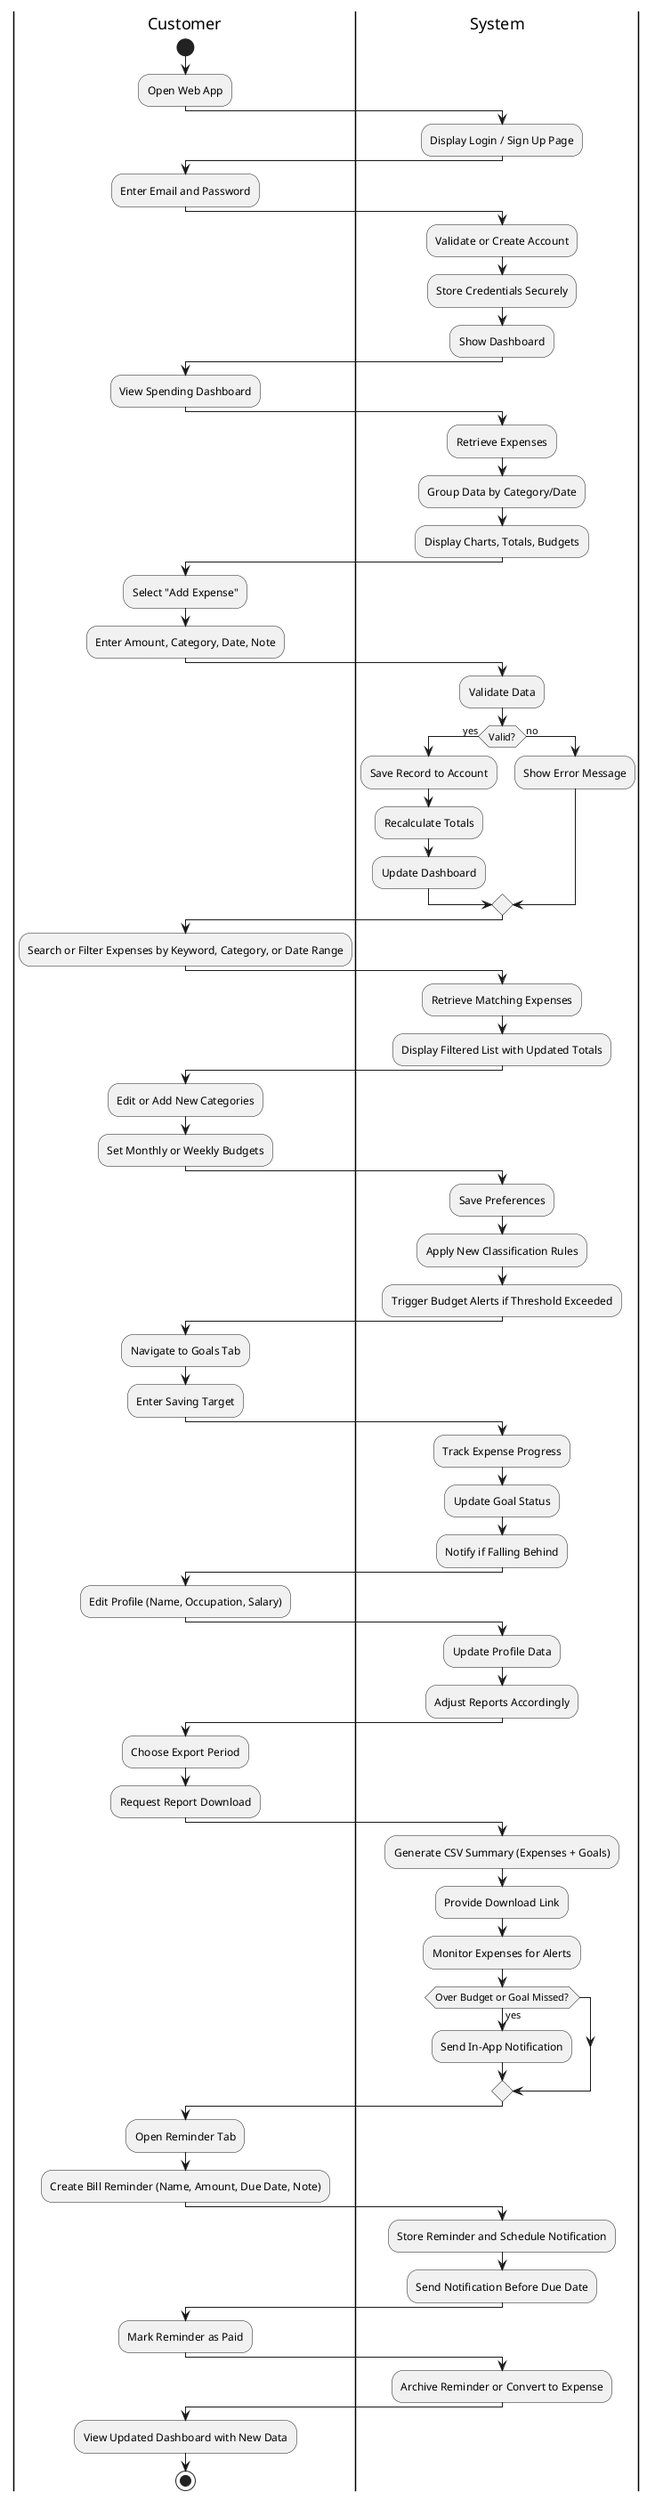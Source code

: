 @startuml
|Customer|
start
:Open Web App;

|System|
:Display Login / Sign Up Page;

|Customer|
:Enter Email and Password;

|System|
:Validate or Create Account;
:Store Credentials Securely;
:Show Dashboard;

|Customer|
:View Spending Dashboard;

|System|
:Retrieve Expenses;
:Group Data by Category/Date;
:Display Charts, Totals, Budgets;

|Customer|
:Select "Add Expense";
:Enter Amount, Category, Date, Note;

|System|
:Validate Data;
if (Valid?) then (yes)
  :Save Record to Account;
  :Recalculate Totals;
  :Update Dashboard;
else (no)
  :Show Error Message;
endif

|Customer|
:Search or Filter Expenses by Keyword, Category, or Date Range;

|System|
:Retrieve Matching Expenses;
:Display Filtered List with Updated Totals;

|Customer|
:Edit or Add New Categories;
:Set Monthly or Weekly Budgets;

|System|
:Save Preferences;
:Apply New Classification Rules;
:Trigger Budget Alerts if Threshold Exceeded;

|Customer|
:Navigate to Goals Tab;
:Enter Saving Target;

|System|
:Track Expense Progress;
:Update Goal Status;
:Notify if Falling Behind;

|Customer|
:Edit Profile (Name, Occupation, Salary);

|System|
:Update Profile Data;
:Adjust Reports Accordingly;

|Customer|
:Choose Export Period;
:Request Report Download;

|System|
:Generate CSV Summary (Expenses + Goals);
:Provide Download Link;

|System|
:Monitor Expenses for Alerts;
if (Over Budget or Goal Missed?) then (yes)
  :Send In-App Notification;
endif

|Customer|
:Open Reminder Tab;
:Create Bill Reminder (Name, Amount, Due Date, Note);

|System|
:Store Reminder and Schedule Notification;
:Send Notification Before Due Date;

|Customer|
:Mark Reminder as Paid;

|System|
:Archive Reminder or Convert to Expense;

|Customer|
:View Updated Dashboard with New Data;
stop
@enduml
